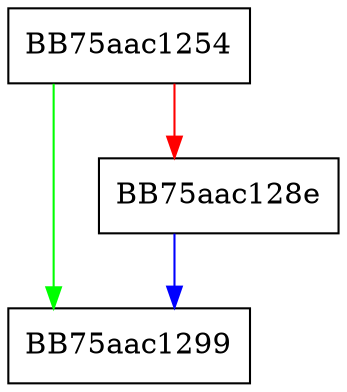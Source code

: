 digraph UpdateReloBase {
  node [shape="box"];
  graph [splines=ortho];
  BB75aac1254 -> BB75aac1299 [color="green"];
  BB75aac1254 -> BB75aac128e [color="red"];
  BB75aac128e -> BB75aac1299 [color="blue"];
}